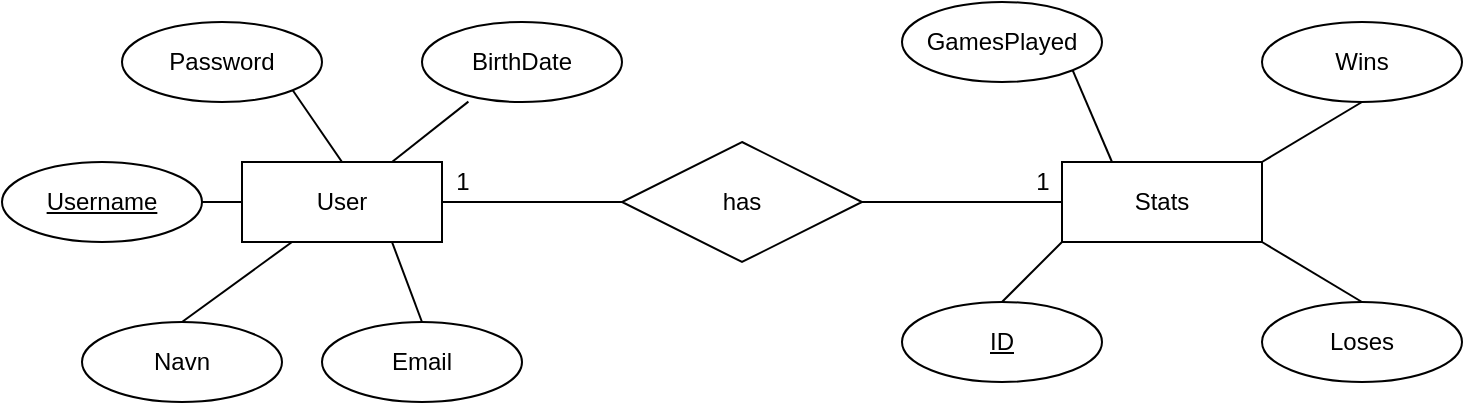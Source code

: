<mxfile version="14.9.6" type="device"><diagram id="Rc9Y39HWHAYSSkl6xEEr" name="Side-1"><mxGraphModel dx="1024" dy="592" grid="1" gridSize="10" guides="1" tooltips="1" connect="1" arrows="1" fold="1" page="1" pageScale="1" pageWidth="827" pageHeight="1169" math="0" shadow="0"><root><mxCell id="0"/><mxCell id="1" parent="0"/><mxCell id="arzTBM9RJjn7SoAkeMKk-7" value="User" style="whiteSpace=wrap;html=1;align=center;" parent="1" vertex="1"><mxGeometry x="190" y="180" width="100" height="40" as="geometry"/></mxCell><mxCell id="arzTBM9RJjn7SoAkeMKk-8" value="Username" style="ellipse;whiteSpace=wrap;html=1;align=center;fontStyle=4;" parent="1" vertex="1"><mxGeometry x="70" y="180" width="100" height="40" as="geometry"/></mxCell><mxCell id="arzTBM9RJjn7SoAkeMKk-11" value="" style="endArrow=none;html=1;rounded=0;exitX=1;exitY=0.5;exitDx=0;exitDy=0;entryX=0;entryY=0.5;entryDx=0;entryDy=0;" parent="1" source="arzTBM9RJjn7SoAkeMKk-8" target="arzTBM9RJjn7SoAkeMKk-7" edge="1"><mxGeometry relative="1" as="geometry"><mxPoint x="330" y="310" as="sourcePoint"/><mxPoint x="490" y="310" as="targetPoint"/></mxGeometry></mxCell><mxCell id="arzTBM9RJjn7SoAkeMKk-12" value="Password" style="ellipse;whiteSpace=wrap;html=1;align=center;" parent="1" vertex="1"><mxGeometry x="130" y="110" width="100" height="40" as="geometry"/></mxCell><mxCell id="arzTBM9RJjn7SoAkeMKk-13" value="" style="endArrow=none;html=1;rounded=0;exitX=1;exitY=1;exitDx=0;exitDy=0;entryX=0.5;entryY=0;entryDx=0;entryDy=0;" parent="1" source="arzTBM9RJjn7SoAkeMKk-12" target="arzTBM9RJjn7SoAkeMKk-7" edge="1"><mxGeometry relative="1" as="geometry"><mxPoint x="330" y="310" as="sourcePoint"/><mxPoint x="490" y="310" as="targetPoint"/></mxGeometry></mxCell><mxCell id="arzTBM9RJjn7SoAkeMKk-15" value="Stats" style="whiteSpace=wrap;html=1;align=center;" parent="1" vertex="1"><mxGeometry x="600" y="180" width="100" height="40" as="geometry"/></mxCell><mxCell id="arzTBM9RJjn7SoAkeMKk-18" value="Wins&lt;span style=&quot;color: rgba(0 , 0 , 0 , 0) ; font-family: monospace ; font-size: 0px&quot;&gt;%3CmxGraphModel%3E%3Croot%3E%3CmxCell%20id%3D%220%22%2F%3E%3CmxCell%20id%3D%221%22%20parent%3D%220%22%2F%3E%3CmxCell%20id%3D%222%22%20value%3D%22Wins%22%20style%3D%22ellipse%3BwhiteSpace%3Dwrap%3Bhtml%3D1%3B%22%20vertex%3D%221%22%20parent%3D%221%22%3E%3CmxGeometry%20x%3D%22150%22%20y%3D%22235%22%20width%3D%2280%22%20height%3D%2250%22%20as%3D%22geometry%22%2F%3E%3C%2FmxCell%3E%3C%2Froot%3E%3C%2FmxGraphModel%3Ess&lt;/span&gt;" style="ellipse;whiteSpace=wrap;html=1;align=center;" parent="1" vertex="1"><mxGeometry x="700" y="110" width="100" height="40" as="geometry"/></mxCell><mxCell id="arzTBM9RJjn7SoAkeMKk-19" value="Loses" style="ellipse;whiteSpace=wrap;html=1;align=center;" parent="1" vertex="1"><mxGeometry x="700" y="250" width="100" height="40" as="geometry"/></mxCell><mxCell id="arzTBM9RJjn7SoAkeMKk-20" value="ID" style="ellipse;whiteSpace=wrap;html=1;align=center;fontStyle=4;" parent="1" vertex="1"><mxGeometry x="520" y="250" width="100" height="40" as="geometry"/></mxCell><mxCell id="arzTBM9RJjn7SoAkeMKk-23" value="" style="endArrow=none;html=1;rounded=0;exitX=0.5;exitY=0;exitDx=0;exitDy=0;entryX=0;entryY=1;entryDx=0;entryDy=0;" parent="1" source="arzTBM9RJjn7SoAkeMKk-20" target="arzTBM9RJjn7SoAkeMKk-15" edge="1"><mxGeometry relative="1" as="geometry"><mxPoint x="420" y="310" as="sourcePoint"/><mxPoint x="580" y="310" as="targetPoint"/></mxGeometry></mxCell><mxCell id="arzTBM9RJjn7SoAkeMKk-24" value="" style="endArrow=none;html=1;rounded=0;exitX=0.5;exitY=1;exitDx=0;exitDy=0;entryX=1;entryY=0;entryDx=0;entryDy=0;" parent="1" source="arzTBM9RJjn7SoAkeMKk-18" target="arzTBM9RJjn7SoAkeMKk-15" edge="1"><mxGeometry relative="1" as="geometry"><mxPoint x="580" y="160" as="sourcePoint"/><mxPoint x="610" y="190" as="targetPoint"/></mxGeometry></mxCell><mxCell id="arzTBM9RJjn7SoAkeMKk-25" value="" style="endArrow=none;html=1;rounded=0;exitX=0.5;exitY=0;exitDx=0;exitDy=0;entryX=1;entryY=1;entryDx=0;entryDy=0;" parent="1" source="arzTBM9RJjn7SoAkeMKk-19" target="arzTBM9RJjn7SoAkeMKk-15" edge="1"><mxGeometry relative="1" as="geometry"><mxPoint x="760" y="160" as="sourcePoint"/><mxPoint x="710" y="190" as="targetPoint"/></mxGeometry></mxCell><mxCell id="arzTBM9RJjn7SoAkeMKk-27" value="has" style="shape=rhombus;perimeter=rhombusPerimeter;whiteSpace=wrap;html=1;align=center;" parent="1" vertex="1"><mxGeometry x="380" y="170" width="120" height="60" as="geometry"/></mxCell><mxCell id="arzTBM9RJjn7SoAkeMKk-29" value="" style="endArrow=none;html=1;rounded=0;exitX=1;exitY=0.5;exitDx=0;exitDy=0;" parent="1" source="arzTBM9RJjn7SoAkeMKk-7" target="arzTBM9RJjn7SoAkeMKk-27" edge="1"><mxGeometry relative="1" as="geometry"><mxPoint x="430" y="310" as="sourcePoint"/><mxPoint x="590" y="310" as="targetPoint"/></mxGeometry></mxCell><mxCell id="arzTBM9RJjn7SoAkeMKk-32" value="" style="endArrow=none;html=1;rounded=0;exitX=1;exitY=0.5;exitDx=0;exitDy=0;entryX=0;entryY=0.5;entryDx=0;entryDy=0;" parent="1" source="arzTBM9RJjn7SoAkeMKk-27" target="arzTBM9RJjn7SoAkeMKk-15" edge="1"><mxGeometry relative="1" as="geometry"><mxPoint x="300" y="210" as="sourcePoint"/><mxPoint x="390" y="210" as="targetPoint"/><Array as="points"/></mxGeometry></mxCell><mxCell id="arzTBM9RJjn7SoAkeMKk-35" value="1" style="text;html=1;align=center;verticalAlign=middle;resizable=0;points=[];autosize=1;strokeColor=none;" parent="1" vertex="1"><mxGeometry x="580" y="180" width="20" height="20" as="geometry"/></mxCell><mxCell id="arzTBM9RJjn7SoAkeMKk-36" value="1" style="text;html=1;align=center;verticalAlign=middle;resizable=0;points=[];autosize=1;strokeColor=none;" parent="1" vertex="1"><mxGeometry x="290" y="180" width="20" height="20" as="geometry"/></mxCell><mxCell id="ZmO2R2UNeKSmR1q0kPrT-1" value="Navn" style="ellipse;whiteSpace=wrap;html=1;align=center;" vertex="1" parent="1"><mxGeometry x="110" y="260" width="100" height="40" as="geometry"/></mxCell><mxCell id="ZmO2R2UNeKSmR1q0kPrT-2" value="Email&lt;span style=&quot;color: rgba(0 , 0 , 0 , 0) ; font-family: monospace ; font-size: 0px&quot;&gt;%3CmxGraphModel%3E%3Croot%3E%3CmxCell%20id%3D%220%22%2F%3E%3CmxCell%20id%3D%221%22%20parent%3D%220%22%2F%3E%3CmxCell%20id%3D%222%22%20value%3D%22Password%22%20style%3D%22ellipse%3BwhiteSpace%3Dwrap%3Bhtml%3D1%3Balign%3Dcenter%3B%22%20vertex%3D%221%22%20parent%3D%221%22%3E%3CmxGeometry%20x%3D%2290%22%20y%3D%22250%22%20width%3D%22100%22%20height%3D%2240%22%20as%3D%22geometry%22%2F%3E%3C%2FmxCell%3E%3C%2Froot%3E%3C%2FmxGraphModel%3E&lt;/span&gt;" style="ellipse;whiteSpace=wrap;html=1;align=center;" vertex="1" parent="1"><mxGeometry x="230" y="260" width="100" height="40" as="geometry"/></mxCell><mxCell id="ZmO2R2UNeKSmR1q0kPrT-3" value="BirthDate" style="ellipse;whiteSpace=wrap;html=1;align=center;" vertex="1" parent="1"><mxGeometry x="280" y="110" width="100" height="40" as="geometry"/></mxCell><mxCell id="ZmO2R2UNeKSmR1q0kPrT-5" value="" style="endArrow=none;html=1;exitX=0.232;exitY=0.995;exitDx=0;exitDy=0;exitPerimeter=0;entryX=0.75;entryY=0;entryDx=0;entryDy=0;endFill=0;" edge="1" parent="1" source="ZmO2R2UNeKSmR1q0kPrT-3" target="arzTBM9RJjn7SoAkeMKk-7"><mxGeometry width="50" height="50" relative="1" as="geometry"><mxPoint x="390" y="330" as="sourcePoint"/><mxPoint x="440" y="280" as="targetPoint"/></mxGeometry></mxCell><mxCell id="ZmO2R2UNeKSmR1q0kPrT-6" value="" style="endArrow=none;html=1;exitX=0.5;exitY=0;exitDx=0;exitDy=0;entryX=0.75;entryY=1;entryDx=0;entryDy=0;endFill=0;" edge="1" parent="1" source="ZmO2R2UNeKSmR1q0kPrT-2" target="arzTBM9RJjn7SoAkeMKk-7"><mxGeometry width="50" height="50" relative="1" as="geometry"><mxPoint x="313.2" y="159.8" as="sourcePoint"/><mxPoint x="275" y="190" as="targetPoint"/></mxGeometry></mxCell><mxCell id="ZmO2R2UNeKSmR1q0kPrT-7" value="" style="endArrow=none;html=1;exitX=0.5;exitY=0;exitDx=0;exitDy=0;entryX=0.25;entryY=1;entryDx=0;entryDy=0;endFill=0;" edge="1" parent="1" source="ZmO2R2UNeKSmR1q0kPrT-1" target="arzTBM9RJjn7SoAkeMKk-7"><mxGeometry width="50" height="50" relative="1" as="geometry"><mxPoint x="290" y="270" as="sourcePoint"/><mxPoint x="275" y="230" as="targetPoint"/></mxGeometry></mxCell><mxCell id="ZmO2R2UNeKSmR1q0kPrT-8" value="GamesPlayed" style="ellipse;whiteSpace=wrap;html=1;align=center;" vertex="1" parent="1"><mxGeometry x="520" y="100" width="100" height="40" as="geometry"/></mxCell><mxCell id="ZmO2R2UNeKSmR1q0kPrT-9" value="" style="endArrow=none;html=1;exitX=1;exitY=1;exitDx=0;exitDy=0;entryX=0.25;entryY=0;entryDx=0;entryDy=0;endFill=0;" edge="1" parent="1" source="ZmO2R2UNeKSmR1q0kPrT-8" target="arzTBM9RJjn7SoAkeMKk-15"><mxGeometry width="50" height="50" relative="1" as="geometry"><mxPoint x="390" y="330" as="sourcePoint"/><mxPoint x="440" y="280" as="targetPoint"/></mxGeometry></mxCell></root></mxGraphModel></diagram></mxfile>